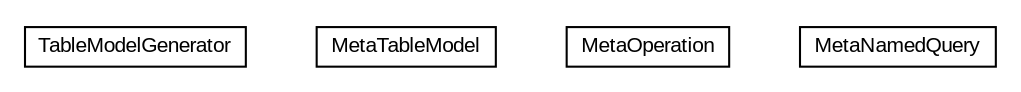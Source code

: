 #!/usr/local/bin/dot
#
# Class diagram 
# Generated by UMLGraph version R5_6-24-gf6e263 (http://www.umlgraph.org/)
#

digraph G {
	edge [fontname="arial",fontsize=10,labelfontname="arial",labelfontsize=10];
	node [fontname="arial",fontsize=10,shape=plaintext];
	nodesep=0.25;
	ranksep=0.5;
	// net.trajano.apt.jpa.internal.TableModelGenerator
	c6 [label=<<table title="net.trajano.apt.jpa.internal.TableModelGenerator" border="0" cellborder="1" cellspacing="0" cellpadding="2" port="p" href="./TableModelGenerator.html">
		<tr><td><table border="0" cellspacing="0" cellpadding="1">
<tr><td align="center" balign="center"> TableModelGenerator </td></tr>
		</table></td></tr>
		</table>>, URL="./TableModelGenerator.html", fontname="arial", fontcolor="black", fontsize=10.0];
	// net.trajano.apt.jpa.internal.MetaTableModel
	c7 [label=<<table title="net.trajano.apt.jpa.internal.MetaTableModel" border="0" cellborder="1" cellspacing="0" cellpadding="2" port="p" href="./MetaTableModel.html">
		<tr><td><table border="0" cellspacing="0" cellpadding="1">
<tr><td align="center" balign="center"> MetaTableModel </td></tr>
		</table></td></tr>
		</table>>, URL="./MetaTableModel.html", fontname="arial", fontcolor="black", fontsize=10.0];
	// net.trajano.apt.jpa.internal.MetaOperation
	c8 [label=<<table title="net.trajano.apt.jpa.internal.MetaOperation" border="0" cellborder="1" cellspacing="0" cellpadding="2" port="p" href="./MetaOperation.html">
		<tr><td><table border="0" cellspacing="0" cellpadding="1">
<tr><td align="center" balign="center"> MetaOperation </td></tr>
		</table></td></tr>
		</table>>, URL="./MetaOperation.html", fontname="arial", fontcolor="black", fontsize=10.0];
	// net.trajano.apt.jpa.internal.MetaNamedQuery
	c9 [label=<<table title="net.trajano.apt.jpa.internal.MetaNamedQuery" border="0" cellborder="1" cellspacing="0" cellpadding="2" port="p" href="./MetaNamedQuery.html">
		<tr><td><table border="0" cellspacing="0" cellpadding="1">
<tr><td align="center" balign="center"> MetaNamedQuery </td></tr>
		</table></td></tr>
		</table>>, URL="./MetaNamedQuery.html", fontname="arial", fontcolor="black", fontsize=10.0];
}

